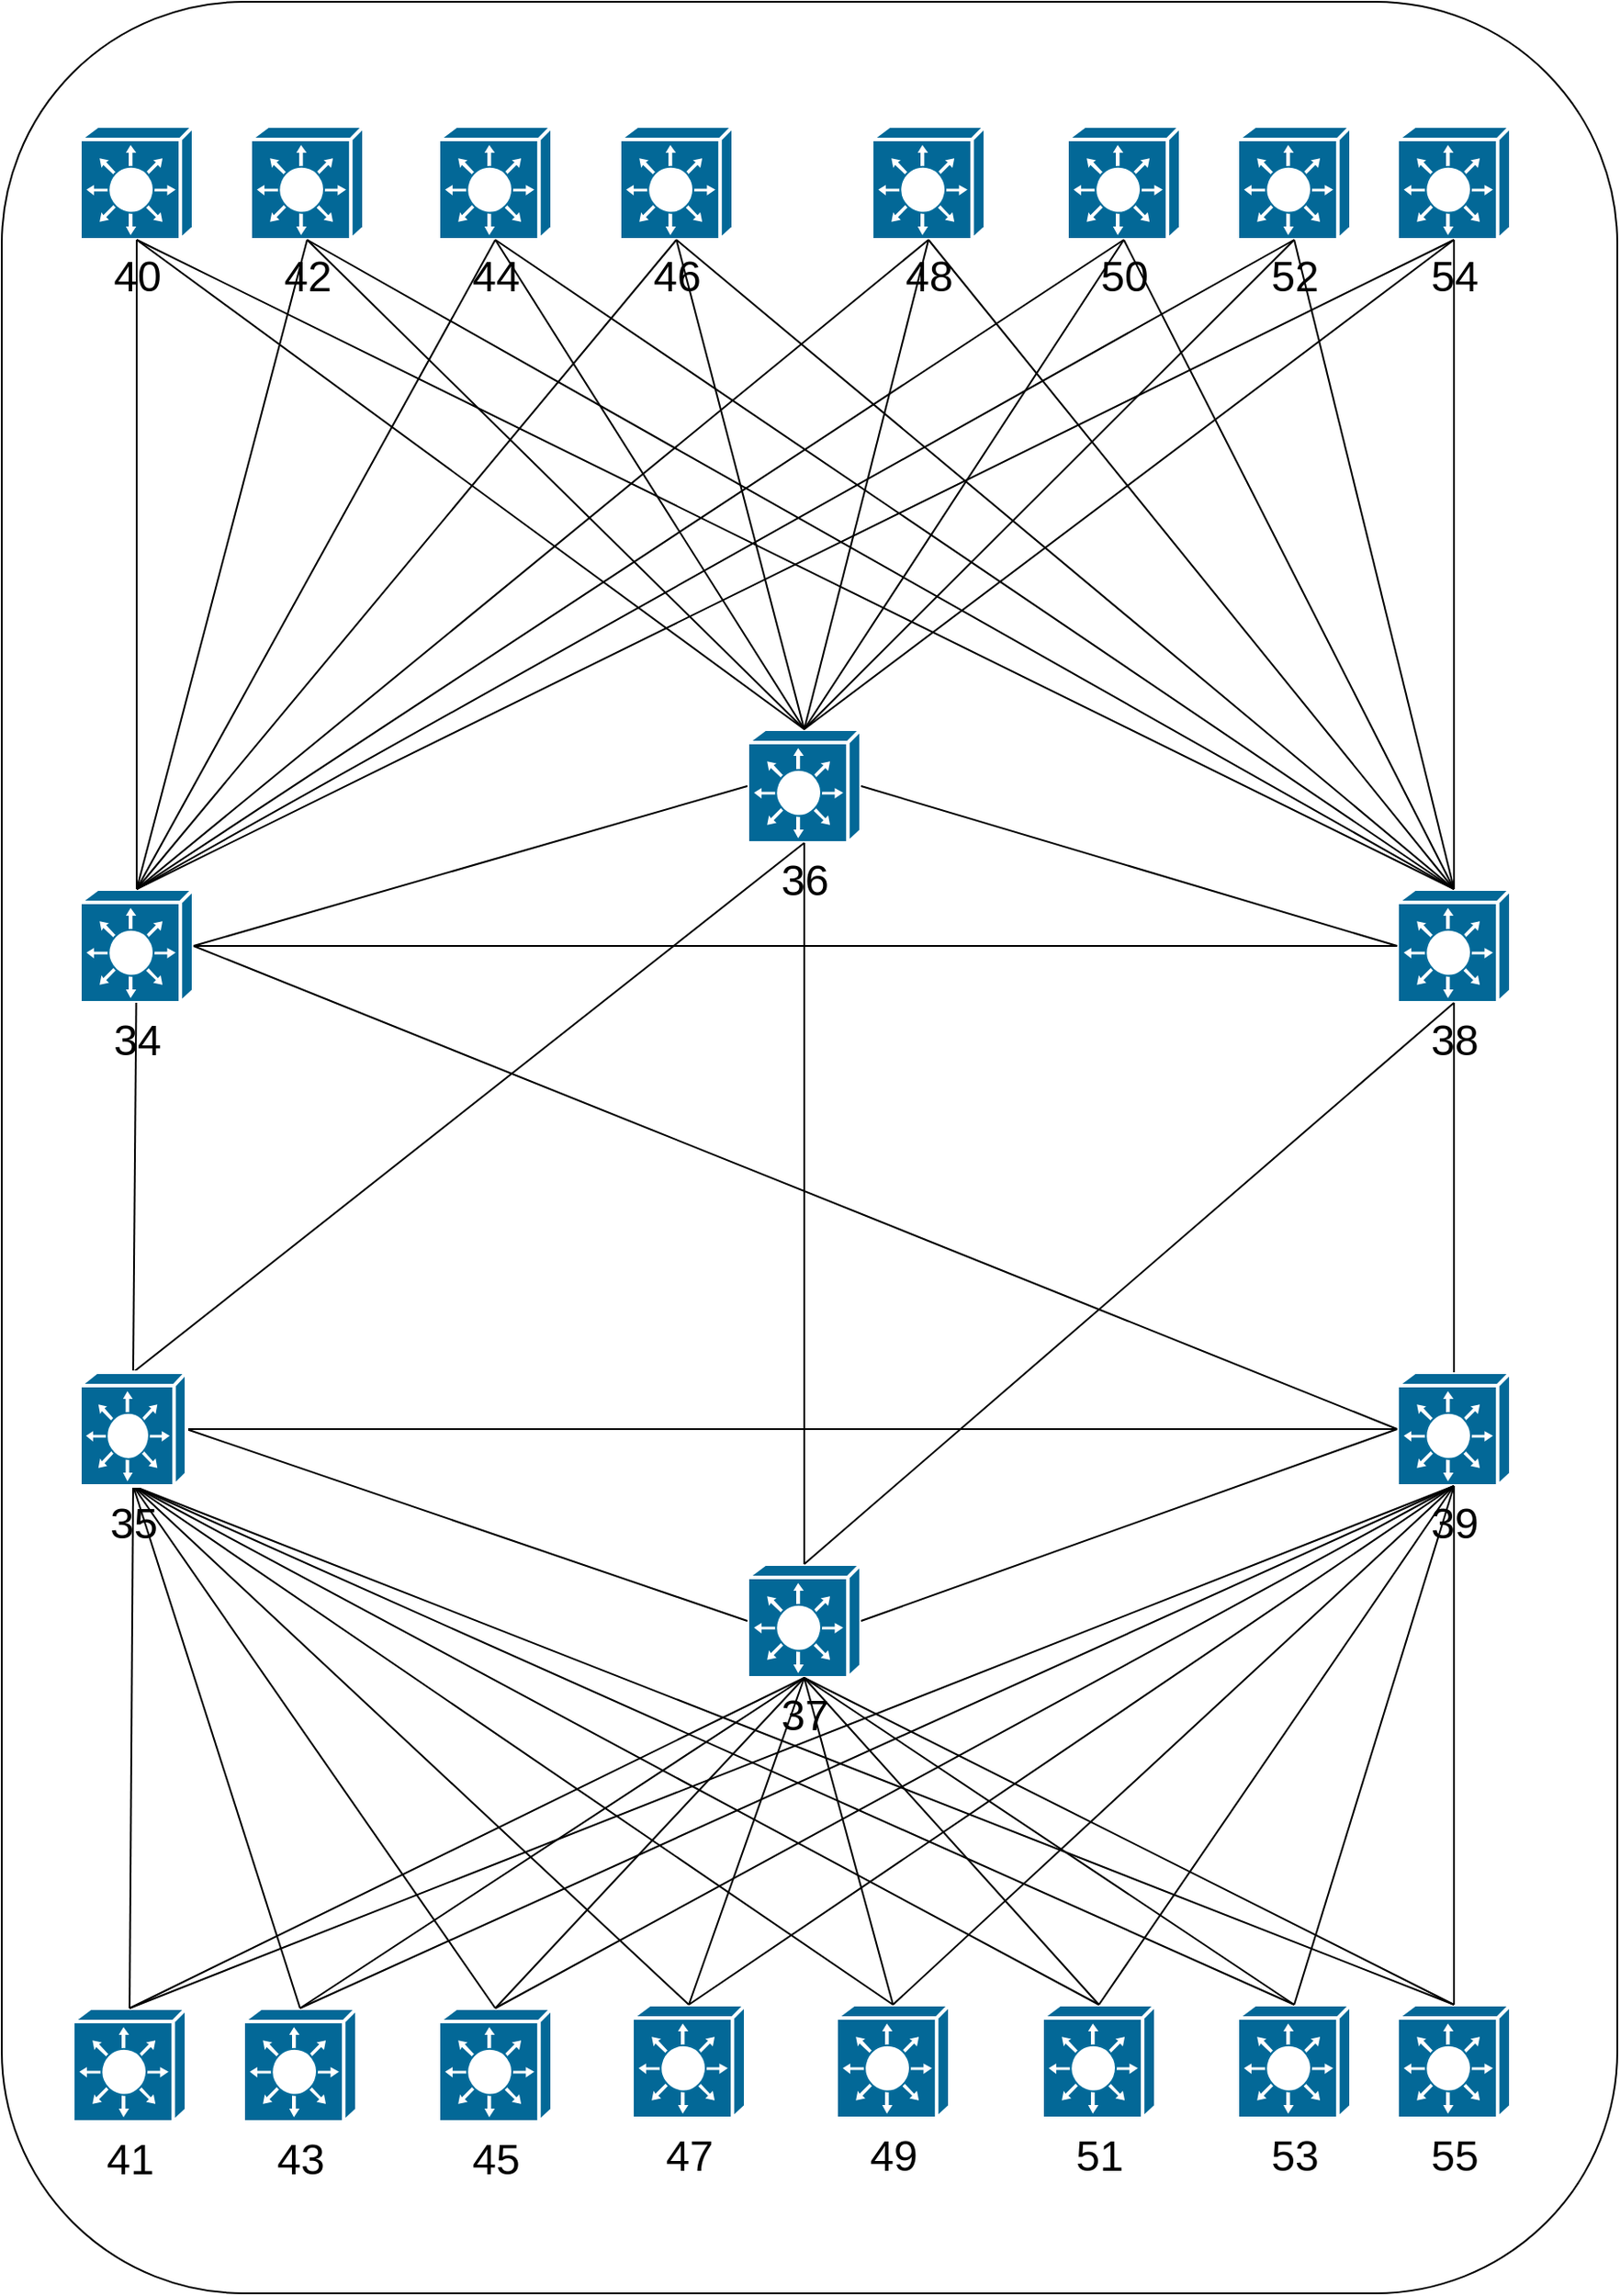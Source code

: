 <mxfile version="14.1.8" type="device"><diagram id="rjde7laMvs6sN96tIrLQ" name="第 1 页"><mxGraphModel dx="4208" dy="1291" grid="1" gridSize="10" guides="1" tooltips="1" connect="1" arrows="1" fold="1" page="1" pageScale="1" pageWidth="827" pageHeight="1169" math="0" shadow="0"><root><mxCell id="0"/><mxCell id="1" parent="0"/><mxCell id="txHcGj2JkJ-uysqqHwcR-1" value="" style="rounded=1;whiteSpace=wrap;html=1;" vertex="1" parent="1"><mxGeometry x="370" y="1720" width="910" height="1290" as="geometry"/></mxCell><mxCell id="k5Slgiz3u0Eqy7hsrKSK-38" value="&lt;font style=&quot;font-size: 24px&quot;&gt;34&lt;/font&gt;" style="shape=mxgraph.cisco.switches.layer_3_switch;html=1;pointerEvents=1;dashed=0;fillColor=#036897;strokeColor=#ffffff;strokeWidth=2;verticalLabelPosition=bottom;verticalAlign=top;align=center;outlineConnect=0;" parent="1" vertex="1"><mxGeometry x="414" y="2219.5" width="64" height="64" as="geometry"/></mxCell><mxCell id="k5Slgiz3u0Eqy7hsrKSK-40" value="&lt;font style=&quot;font-size: 24px&quot;&gt;36&lt;/font&gt;" style="shape=mxgraph.cisco.switches.layer_3_switch;html=1;pointerEvents=1;dashed=0;fillColor=#036897;strokeColor=#ffffff;strokeWidth=2;verticalLabelPosition=bottom;verticalAlign=top;align=center;outlineConnect=0;" parent="1" vertex="1"><mxGeometry x="790" y="2129.5" width="64" height="64" as="geometry"/></mxCell><mxCell id="k5Slgiz3u0Eqy7hsrKSK-41" value="&lt;font style=&quot;font-size: 24px&quot;&gt;37&lt;/font&gt;" style="shape=mxgraph.cisco.switches.layer_3_switch;html=1;pointerEvents=1;dashed=0;fillColor=#036897;strokeColor=#ffffff;strokeWidth=2;verticalLabelPosition=bottom;verticalAlign=top;align=center;outlineConnect=0;" parent="1" vertex="1"><mxGeometry x="790" y="2599.5" width="64" height="64" as="geometry"/></mxCell><mxCell id="k5Slgiz3u0Eqy7hsrKSK-42" value="&lt;font style=&quot;font-size: 24px&quot;&gt;38&lt;/font&gt;" style="shape=mxgraph.cisco.switches.layer_3_switch;html=1;pointerEvents=1;dashed=0;fillColor=#036897;strokeColor=#ffffff;strokeWidth=2;verticalLabelPosition=bottom;verticalAlign=top;align=center;outlineConnect=0;" parent="1" vertex="1"><mxGeometry x="1156" y="2219.5" width="64" height="64" as="geometry"/></mxCell><mxCell id="k5Slgiz3u0Eqy7hsrKSK-43" value="&lt;font style=&quot;font-size: 24px&quot;&gt;39&lt;/font&gt;" style="shape=mxgraph.cisco.switches.layer_3_switch;html=1;pointerEvents=1;dashed=0;fillColor=#036897;strokeColor=#ffffff;strokeWidth=2;verticalLabelPosition=bottom;verticalAlign=top;align=center;outlineConnect=0;" parent="1" vertex="1"><mxGeometry x="1156" y="2491.5" width="64" height="64" as="geometry"/></mxCell><mxCell id="k5Slgiz3u0Eqy7hsrKSK-44" value="&lt;font style=&quot;font-size: 24px&quot;&gt;40&lt;/font&gt;&lt;span style=&quot;color: rgba(0 , 0 , 0 , 0) ; font-family: monospace ; font-size: 0px&quot;&gt;%3CmxGraphModel%3E%3Croot%3E%3CmxCell%20id%3D%220%22%2F%3E%3CmxCell%20id%3D%221%22%20parent%3D%220%22%2F%3E%3CmxCell%20id%3D%222%22%20value%3D%22%26lt%3Bfont%20style%3D%26quot%3Bfont-size%3A%2024px%26quot%3B%26gt%3B0%26lt%3B%2Ffont%26gt%3B%22%20style%3D%22shape%3Dmxgraph.cisco.switches.layer_3_switch%3Bhtml%3D1%3BpointerEvents%3D1%3Bdashed%3D0%3BfillColor%3D%23036897%3BstrokeColor%3D%23ffffff%3BstrokeWidth%3D2%3BverticalLabelPosition%3Dbottom%3BverticalAlign%3Dtop%3Balign%3Dcenter%3BoutlineConnect%3D0%3B%22%20vertex%3D%221%22%20parent%3D%221%22%3E%3CmxGeometry%20x%3D%2290%22%20y%3D%2240%22%20width%3D%2264%22%20height%3D%2264%22%20as%3D%22geometry%22%2F%3E%3C%2FmxCell%3E%3C%2Froot%3E%3C%2FmxGraphModel%3E&lt;/span&gt;&lt;span style=&quot;color: rgba(0 , 0 , 0 , 0) ; font-family: monospace ; font-size: 0px&quot;&gt;%3CmxGraphModel%3E%3Croot%3E%3CmxCell%20id%3D%220%22%2F%3E%3CmxCell%20id%3D%221%22%20parent%3D%220%22%2F%3E%3CmxCell%20id%3D%222%22%20value%3D%22%26lt%3Bfont%20style%3D%26quot%3Bfont-size%3A%2024px%26quot%3B%26gt%3B0%26lt%3B%2Ffont%26gt%3B%22%20style%3D%22shape%3Dmxgraph.cisco.switches.layer_3_switch%3Bhtml%3D1%3BpointerEvents%3D1%3Bdashed%3D0%3BfillColor%3D%23036897%3BstrokeColor%3D%23ffffff%3BstrokeWidth%3D2%3BverticalLabelPosition%3Dbottom%3BverticalAlign%3Dtop%3Balign%3Dcenter%3BoutlineConnect%3D0%3B%22%20vertex%3D%221%22%20parent%3D%221%22%3E%3CmxGeometry%20x%3D%2290%22%20y%3D%2240%22%20width%3D%2264%22%20height%3D%2264%22%20as%3D%22geometry%22%2F%3E%3C%2FmxCell%3E%3C%2Froot%3E%3C%2FmxGraphModel%3E&lt;/span&gt;" style="shape=mxgraph.cisco.switches.layer_3_switch;html=1;pointerEvents=1;dashed=0;fillColor=#036897;strokeColor=#ffffff;strokeWidth=2;verticalLabelPosition=bottom;verticalAlign=top;align=center;outlineConnect=0;" parent="1" vertex="1"><mxGeometry x="414" y="1790" width="64" height="64" as="geometry"/></mxCell><mxCell id="k5Slgiz3u0Eqy7hsrKSK-45" value="&lt;font style=&quot;font-size: 24px&quot;&gt;41&lt;/font&gt;&lt;span style=&quot;color: rgba(0 , 0 , 0 , 0) ; font-family: monospace ; font-size: 0px&quot;&gt;%3CmxGraphModel%3E%3Croot%3E%3CmxCell%20id%3D%220%22%2F%3E%3CmxCell%20id%3D%221%22%20parent%3D%220%22%2F%3E%3CmxCell%20id%3D%222%22%20value%3D%22%26lt%3Bfont%20style%3D%26quot%3Bfont-size%3A%2024px%26quot%3B%26gt%3B0%26lt%3B%2Ffont%26gt%3B%22%20style%3D%22shape%3Dmxgraph.cisco.switches.layer_3_switch%3Bhtml%3D1%3BpointerEvents%3D1%3Bdashed%3D0%3BfillColor%3D%23036897%3BstrokeColor%3D%23ffffff%3BstrokeWidth%3D2%3BverticalLabelPosition%3Dbottom%3BverticalAlign%3Dtop%3Balign%3Dcenter%3BoutlineConnect%3D0%3B%22%20vertex%3D%221%22%20parent%3D%221%22%3E%3CmxGeometry%20x%3D%2290%22%20y%3D%2240%22%20width%3D%2264%22%20height%3D%2264%22%20as%3D%22geometry%22%2F%3E%3C%2FmxCell%3E%3C%2Froot%3E%3C%2FmxGraphModel%3E&lt;/span&gt;" style="shape=mxgraph.cisco.switches.layer_3_switch;html=1;pointerEvents=1;dashed=0;fillColor=#036897;strokeColor=#ffffff;strokeWidth=2;verticalLabelPosition=bottom;verticalAlign=top;align=center;outlineConnect=0;" parent="1" vertex="1"><mxGeometry x="410" y="2849.5" width="64" height="64" as="geometry"/></mxCell><mxCell id="k5Slgiz3u0Eqy7hsrKSK-46" value="&lt;font style=&quot;font-size: 24px&quot;&gt;42&lt;/font&gt;" style="shape=mxgraph.cisco.switches.layer_3_switch;html=1;pointerEvents=1;dashed=0;fillColor=#036897;strokeColor=#ffffff;strokeWidth=2;verticalLabelPosition=bottom;verticalAlign=top;align=center;outlineConnect=0;" parent="1" vertex="1"><mxGeometry x="510" y="1790" width="64" height="64" as="geometry"/></mxCell><mxCell id="k5Slgiz3u0Eqy7hsrKSK-47" value="&lt;font style=&quot;font-size: 24px&quot;&gt;43&lt;/font&gt;" style="shape=mxgraph.cisco.switches.layer_3_switch;html=1;pointerEvents=1;dashed=0;fillColor=#036897;strokeColor=#ffffff;strokeWidth=2;verticalLabelPosition=bottom;verticalAlign=top;align=center;outlineConnect=0;" parent="1" vertex="1"><mxGeometry x="506" y="2849.5" width="64" height="64" as="geometry"/></mxCell><mxCell id="k5Slgiz3u0Eqy7hsrKSK-48" value="&lt;font style=&quot;font-size: 24px&quot;&gt;44&lt;/font&gt;" style="shape=mxgraph.cisco.switches.layer_3_switch;html=1;pointerEvents=1;dashed=0;fillColor=#036897;strokeColor=#ffffff;strokeWidth=2;verticalLabelPosition=bottom;verticalAlign=top;align=center;outlineConnect=0;" parent="1" vertex="1"><mxGeometry x="616" y="1790" width="64" height="64" as="geometry"/></mxCell><mxCell id="k5Slgiz3u0Eqy7hsrKSK-49" value="&lt;font style=&quot;font-size: 24px&quot;&gt;45&lt;/font&gt;" style="shape=mxgraph.cisco.switches.layer_3_switch;html=1;pointerEvents=1;dashed=0;fillColor=#036897;strokeColor=#ffffff;strokeWidth=2;verticalLabelPosition=bottom;verticalAlign=top;align=center;outlineConnect=0;" parent="1" vertex="1"><mxGeometry x="616" y="2849.5" width="64" height="64" as="geometry"/></mxCell><mxCell id="k5Slgiz3u0Eqy7hsrKSK-50" value="&lt;font style=&quot;font-size: 24px&quot;&gt;46&lt;/font&gt;" style="shape=mxgraph.cisco.switches.layer_3_switch;html=1;pointerEvents=1;dashed=0;fillColor=#036897;strokeColor=#ffffff;strokeWidth=2;verticalLabelPosition=bottom;verticalAlign=top;align=center;outlineConnect=0;" parent="1" vertex="1"><mxGeometry x="718" y="1790" width="64" height="64" as="geometry"/></mxCell><mxCell id="k5Slgiz3u0Eqy7hsrKSK-51" value="&lt;font style=&quot;font-size: 24px&quot;&gt;47&lt;/font&gt;" style="shape=mxgraph.cisco.switches.layer_3_switch;html=1;pointerEvents=1;dashed=0;fillColor=#036897;strokeColor=#ffffff;strokeWidth=2;verticalLabelPosition=bottom;verticalAlign=top;align=center;outlineConnect=0;" parent="1" vertex="1"><mxGeometry x="725" y="2847.5" width="64" height="64" as="geometry"/></mxCell><mxCell id="k5Slgiz3u0Eqy7hsrKSK-52" value="&lt;font style=&quot;font-size: 24px&quot;&gt;48&lt;/font&gt;" style="shape=mxgraph.cisco.switches.layer_3_switch;html=1;pointerEvents=1;dashed=0;fillColor=#036897;strokeColor=#ffffff;strokeWidth=2;verticalLabelPosition=bottom;verticalAlign=top;align=center;outlineConnect=0;" parent="1" vertex="1"><mxGeometry x="860" y="1790" width="64" height="64" as="geometry"/></mxCell><mxCell id="k5Slgiz3u0Eqy7hsrKSK-53" value="&lt;font style=&quot;font-size: 24px&quot;&gt;49&lt;/font&gt;" style="shape=mxgraph.cisco.switches.layer_3_switch;html=1;pointerEvents=1;dashed=0;fillColor=#036897;strokeColor=#ffffff;strokeWidth=2;verticalLabelPosition=bottom;verticalAlign=top;align=center;outlineConnect=0;" parent="1" vertex="1"><mxGeometry x="840" y="2847.5" width="64" height="64" as="geometry"/></mxCell><mxCell id="k5Slgiz3u0Eqy7hsrKSK-54" value="&lt;font style=&quot;font-size: 24px&quot;&gt;50&lt;/font&gt;" style="shape=mxgraph.cisco.switches.layer_3_switch;html=1;pointerEvents=1;dashed=0;fillColor=#036897;strokeColor=#ffffff;strokeWidth=2;verticalLabelPosition=bottom;verticalAlign=top;align=center;outlineConnect=0;" parent="1" vertex="1"><mxGeometry x="970" y="1790" width="64" height="64" as="geometry"/></mxCell><mxCell id="k5Slgiz3u0Eqy7hsrKSK-55" value="&lt;font style=&quot;font-size: 24px&quot;&gt;51&lt;/font&gt;" style="shape=mxgraph.cisco.switches.layer_3_switch;html=1;pointerEvents=1;dashed=0;fillColor=#036897;strokeColor=#ffffff;strokeWidth=2;verticalLabelPosition=bottom;verticalAlign=top;align=center;outlineConnect=0;" parent="1" vertex="1"><mxGeometry x="956" y="2847.5" width="64" height="64" as="geometry"/></mxCell><mxCell id="k5Slgiz3u0Eqy7hsrKSK-56" value="&lt;font style=&quot;font-size: 24px&quot;&gt;52&lt;/font&gt;" style="shape=mxgraph.cisco.switches.layer_3_switch;html=1;pointerEvents=1;dashed=0;fillColor=#036897;strokeColor=#ffffff;strokeWidth=2;verticalLabelPosition=bottom;verticalAlign=top;align=center;outlineConnect=0;" parent="1" vertex="1"><mxGeometry x="1066" y="1790" width="64" height="64" as="geometry"/></mxCell><mxCell id="k5Slgiz3u0Eqy7hsrKSK-57" value="&lt;font style=&quot;font-size: 24px&quot;&gt;53&lt;/font&gt;" style="shape=mxgraph.cisco.switches.layer_3_switch;html=1;pointerEvents=1;dashed=0;fillColor=#036897;strokeColor=#ffffff;strokeWidth=2;verticalLabelPosition=bottom;verticalAlign=top;align=center;outlineConnect=0;" parent="1" vertex="1"><mxGeometry x="1066" y="2847.5" width="64" height="64" as="geometry"/></mxCell><mxCell id="k5Slgiz3u0Eqy7hsrKSK-58" value="&lt;font style=&quot;font-size: 24px&quot;&gt;54&lt;/font&gt;" style="shape=mxgraph.cisco.switches.layer_3_switch;html=1;pointerEvents=1;dashed=0;fillColor=#036897;strokeColor=#ffffff;strokeWidth=2;verticalLabelPosition=bottom;verticalAlign=top;align=center;outlineConnect=0;" parent="1" vertex="1"><mxGeometry x="1156" y="1790" width="64" height="64" as="geometry"/></mxCell><mxCell id="k5Slgiz3u0Eqy7hsrKSK-59" value="&lt;font style=&quot;font-size: 24px&quot;&gt;55&lt;/font&gt;" style="shape=mxgraph.cisco.switches.layer_3_switch;html=1;pointerEvents=1;dashed=0;fillColor=#036897;strokeColor=#ffffff;strokeWidth=2;verticalLabelPosition=bottom;verticalAlign=top;align=center;outlineConnect=0;" parent="1" vertex="1"><mxGeometry x="1156" y="2847.5" width="64" height="64" as="geometry"/></mxCell><mxCell id="k5Slgiz3u0Eqy7hsrKSK-377" value="" style="endArrow=none;html=1;exitX=1;exitY=0.5;exitDx=0;exitDy=0;exitPerimeter=0;entryX=0;entryY=0.5;entryDx=0;entryDy=0;entryPerimeter=0;" parent="1" source="k5Slgiz3u0Eqy7hsrKSK-38" target="k5Slgiz3u0Eqy7hsrKSK-40" edge="1"><mxGeometry width="50" height="50" relative="1" as="geometry"><mxPoint x="1019" y="2319.75" as="sourcePoint"/><mxPoint x="879" y="2139.75" as="targetPoint"/></mxGeometry></mxCell><mxCell id="k5Slgiz3u0Eqy7hsrKSK-378" value="" style="endArrow=none;html=1;entryX=1;entryY=0.5;entryDx=0;entryDy=0;entryPerimeter=0;exitX=0;exitY=0.5;exitDx=0;exitDy=0;exitPerimeter=0;" parent="1" source="k5Slgiz3u0Eqy7hsrKSK-42" target="k5Slgiz3u0Eqy7hsrKSK-38" edge="1"><mxGeometry width="50" height="50" relative="1" as="geometry"><mxPoint x="829" y="2389.75" as="sourcePoint"/><mxPoint x="879" y="2339.75" as="targetPoint"/></mxGeometry></mxCell><mxCell id="k5Slgiz3u0Eqy7hsrKSK-379" value="" style="endArrow=none;html=1;entryX=1;entryY=0.5;entryDx=0;entryDy=0;entryPerimeter=0;exitX=0;exitY=0.5;exitDx=0;exitDy=0;exitPerimeter=0;" parent="1" source="k5Slgiz3u0Eqy7hsrKSK-43" target="k5Slgiz3u0Eqy7hsrKSK-38" edge="1"><mxGeometry width="50" height="50" relative="1" as="geometry"><mxPoint x="829" y="2389.75" as="sourcePoint"/><mxPoint x="759" y="2369.75" as="targetPoint"/></mxGeometry></mxCell><mxCell id="k5Slgiz3u0Eqy7hsrKSK-380" value="" style="endArrow=none;html=1;exitX=0.5;exitY=0;exitDx=0;exitDy=0;exitPerimeter=0;" parent="1" source="k5Slgiz3u0Eqy7hsrKSK-39" target="k5Slgiz3u0Eqy7hsrKSK-38" edge="1"><mxGeometry width="50" height="50" relative="1" as="geometry"><mxPoint x="829" y="2389.75" as="sourcePoint"/><mxPoint x="879" y="2339.75" as="targetPoint"/></mxGeometry></mxCell><mxCell id="k5Slgiz3u0Eqy7hsrKSK-382" value="" style="endArrow=none;html=1;exitX=0.5;exitY=0;exitDx=0;exitDy=0;exitPerimeter=0;entryX=0.5;entryY=1;entryDx=0;entryDy=0;entryPerimeter=0;" parent="1" source="k5Slgiz3u0Eqy7hsrKSK-38" target="k5Slgiz3u0Eqy7hsrKSK-46" edge="1"><mxGeometry width="50" height="50" relative="1" as="geometry"><mxPoint x="829" y="2389.75" as="sourcePoint"/><mxPoint x="559" y="2429.75" as="targetPoint"/></mxGeometry></mxCell><mxCell id="k5Slgiz3u0Eqy7hsrKSK-383" value="" style="endArrow=none;html=1;entryX=0.5;entryY=0;entryDx=0;entryDy=0;entryPerimeter=0;exitX=0.5;exitY=1;exitDx=0;exitDy=0;exitPerimeter=0;" parent="1" source="k5Slgiz3u0Eqy7hsrKSK-48" target="k5Slgiz3u0Eqy7hsrKSK-38" edge="1"><mxGeometry width="50" height="50" relative="1" as="geometry"><mxPoint x="829" y="2389.75" as="sourcePoint"/><mxPoint x="879" y="2339.75" as="targetPoint"/></mxGeometry></mxCell><mxCell id="k5Slgiz3u0Eqy7hsrKSK-384" value="" style="endArrow=none;html=1;entryX=0.5;entryY=0;entryDx=0;entryDy=0;entryPerimeter=0;exitX=0.5;exitY=1;exitDx=0;exitDy=0;exitPerimeter=0;" parent="1" source="k5Slgiz3u0Eqy7hsrKSK-52" target="k5Slgiz3u0Eqy7hsrKSK-38" edge="1"><mxGeometry width="50" height="50" relative="1" as="geometry"><mxPoint x="829" y="2389.75" as="sourcePoint"/><mxPoint x="879" y="2339.75" as="targetPoint"/></mxGeometry></mxCell><mxCell id="k5Slgiz3u0Eqy7hsrKSK-385" value="" style="endArrow=none;html=1;exitX=0.5;exitY=0;exitDx=0;exitDy=0;exitPerimeter=0;entryX=0.5;entryY=1;entryDx=0;entryDy=0;entryPerimeter=0;" parent="1" source="k5Slgiz3u0Eqy7hsrKSK-38" target="k5Slgiz3u0Eqy7hsrKSK-50" edge="1"><mxGeometry width="50" height="50" relative="1" as="geometry"><mxPoint x="829" y="2389.75" as="sourcePoint"/><mxPoint x="1189" y="2419.75" as="targetPoint"/></mxGeometry></mxCell><mxCell id="k5Slgiz3u0Eqy7hsrKSK-386" value="" style="endArrow=none;html=1;entryX=0.5;entryY=0;entryDx=0;entryDy=0;entryPerimeter=0;exitX=0.5;exitY=1;exitDx=0;exitDy=0;exitPerimeter=0;" parent="1" source="k5Slgiz3u0Eqy7hsrKSK-54" target="k5Slgiz3u0Eqy7hsrKSK-38" edge="1"><mxGeometry width="50" height="50" relative="1" as="geometry"><mxPoint x="829" y="2389.75" as="sourcePoint"/><mxPoint x="879" y="2339.75" as="targetPoint"/></mxGeometry></mxCell><mxCell id="k5Slgiz3u0Eqy7hsrKSK-387" value="" style="endArrow=none;html=1;entryX=0.5;entryY=0;entryDx=0;entryDy=0;entryPerimeter=0;exitX=0.5;exitY=1;exitDx=0;exitDy=0;exitPerimeter=0;" parent="1" source="k5Slgiz3u0Eqy7hsrKSK-56" target="k5Slgiz3u0Eqy7hsrKSK-38" edge="1"><mxGeometry width="50" height="50" relative="1" as="geometry"><mxPoint x="829" y="2389.75" as="sourcePoint"/><mxPoint x="879" y="2339.75" as="targetPoint"/></mxGeometry></mxCell><mxCell id="k5Slgiz3u0Eqy7hsrKSK-389" value="" style="endArrow=none;html=1;exitX=0.5;exitY=0;exitDx=0;exitDy=0;exitPerimeter=0;entryX=0.5;entryY=1;entryDx=0;entryDy=0;entryPerimeter=0;" parent="1" source="k5Slgiz3u0Eqy7hsrKSK-38" target="k5Slgiz3u0Eqy7hsrKSK-58" edge="1"><mxGeometry width="50" height="50" relative="1" as="geometry"><mxPoint x="829" y="2189.75" as="sourcePoint"/><mxPoint x="879" y="2139.75" as="targetPoint"/></mxGeometry></mxCell><mxCell id="k5Slgiz3u0Eqy7hsrKSK-391" value="" style="endArrow=none;html=1;exitX=0;exitY=0.5;exitDx=0;exitDy=0;exitPerimeter=0;entryX=1;entryY=0.5;entryDx=0;entryDy=0;entryPerimeter=0;" parent="1" source="k5Slgiz3u0Eqy7hsrKSK-41" target="k5Slgiz3u0Eqy7hsrKSK-39" edge="1"><mxGeometry width="50" height="50" relative="1" as="geometry"><mxPoint x="829" y="2189.75" as="sourcePoint"/><mxPoint x="879" y="2139.75" as="targetPoint"/></mxGeometry></mxCell><mxCell id="k5Slgiz3u0Eqy7hsrKSK-392" value="" style="endArrow=none;html=1;entryX=0.5;entryY=0;entryDx=0;entryDy=0;entryPerimeter=0;exitX=0.5;exitY=1;exitDx=0;exitDy=0;exitPerimeter=0;" parent="1" source="k5Slgiz3u0Eqy7hsrKSK-40" target="k5Slgiz3u0Eqy7hsrKSK-39" edge="1"><mxGeometry width="50" height="50" relative="1" as="geometry"><mxPoint x="822" y="2193.5" as="sourcePoint"/><mxPoint x="879" y="2139.75" as="targetPoint"/></mxGeometry></mxCell><mxCell id="k5Slgiz3u0Eqy7hsrKSK-393" value="" style="endArrow=none;html=1;exitX=0;exitY=0.5;exitDx=0;exitDy=0;exitPerimeter=0;entryX=1;entryY=0.5;entryDx=0;entryDy=0;entryPerimeter=0;" parent="1" source="k5Slgiz3u0Eqy7hsrKSK-43" target="k5Slgiz3u0Eqy7hsrKSK-39" edge="1"><mxGeometry width="50" height="50" relative="1" as="geometry"><mxPoint x="829" y="2189.75" as="sourcePoint"/><mxPoint x="879" y="2139.75" as="targetPoint"/></mxGeometry></mxCell><mxCell id="k5Slgiz3u0Eqy7hsrKSK-394" value="" style="endArrow=none;html=1;exitX=0.5;exitY=1;exitDx=0;exitDy=0;exitPerimeter=0;entryX=0.5;entryY=0;entryDx=0;entryDy=0;entryPerimeter=0;" parent="1" source="k5Slgiz3u0Eqy7hsrKSK-39" target="k5Slgiz3u0Eqy7hsrKSK-45" edge="1"><mxGeometry width="50" height="50" relative="1" as="geometry"><mxPoint x="829" y="2189.75" as="sourcePoint"/><mxPoint x="879" y="2139.75" as="targetPoint"/></mxGeometry></mxCell><mxCell id="k5Slgiz3u0Eqy7hsrKSK-395" value="" style="endArrow=none;html=1;exitX=0.5;exitY=1;exitDx=0;exitDy=0;exitPerimeter=0;entryX=0.5;entryY=0;entryDx=0;entryDy=0;entryPerimeter=0;" parent="1" source="k5Slgiz3u0Eqy7hsrKSK-39" target="k5Slgiz3u0Eqy7hsrKSK-47" edge="1"><mxGeometry width="50" height="50" relative="1" as="geometry"><mxPoint x="829" y="2189.75" as="sourcePoint"/><mxPoint x="1359" y="2659.75" as="targetPoint"/></mxGeometry></mxCell><mxCell id="k5Slgiz3u0Eqy7hsrKSK-397" value="" style="endArrow=none;html=1;exitX=0.5;exitY=1;exitDx=0;exitDy=0;exitPerimeter=0;entryX=0.5;entryY=0;entryDx=0;entryDy=0;entryPerimeter=0;" parent="1" source="k5Slgiz3u0Eqy7hsrKSK-39" target="k5Slgiz3u0Eqy7hsrKSK-49" edge="1"><mxGeometry width="50" height="50" relative="1" as="geometry"><mxPoint x="829" y="2189.75" as="sourcePoint"/><mxPoint x="879" y="2139.75" as="targetPoint"/></mxGeometry></mxCell><mxCell id="k5Slgiz3u0Eqy7hsrKSK-399" value="" style="endArrow=none;html=1;entryX=0.5;entryY=0;entryDx=0;entryDy=0;entryPerimeter=0;exitX=0.5;exitY=1;exitDx=0;exitDy=0;exitPerimeter=0;" parent="1" source="k5Slgiz3u0Eqy7hsrKSK-39" target="k5Slgiz3u0Eqy7hsrKSK-51" edge="1"><mxGeometry width="50" height="50" relative="1" as="geometry"><mxPoint x="739" y="2119.75" as="sourcePoint"/><mxPoint x="879" y="2139.75" as="targetPoint"/></mxGeometry></mxCell><mxCell id="k5Slgiz3u0Eqy7hsrKSK-400" value="" style="endArrow=none;html=1;exitX=0.5;exitY=1;exitDx=0;exitDy=0;exitPerimeter=0;entryX=0.5;entryY=0;entryDx=0;entryDy=0;entryPerimeter=0;" parent="1" source="k5Slgiz3u0Eqy7hsrKSK-39" target="k5Slgiz3u0Eqy7hsrKSK-53" edge="1"><mxGeometry width="50" height="50" relative="1" as="geometry"><mxPoint x="829" y="2189.75" as="sourcePoint"/><mxPoint x="879" y="2139.75" as="targetPoint"/></mxGeometry></mxCell><mxCell id="k5Slgiz3u0Eqy7hsrKSK-401" value="" style="endArrow=none;html=1;exitX=0.5;exitY=0;exitDx=0;exitDy=0;exitPerimeter=0;entryX=0.5;entryY=1;entryDx=0;entryDy=0;entryPerimeter=0;" parent="1" source="k5Slgiz3u0Eqy7hsrKSK-55" target="k5Slgiz3u0Eqy7hsrKSK-39" edge="1"><mxGeometry width="50" height="50" relative="1" as="geometry"><mxPoint x="1049" y="2129.75" as="sourcePoint"/><mxPoint x="1099" y="2079.75" as="targetPoint"/></mxGeometry></mxCell><mxCell id="k5Slgiz3u0Eqy7hsrKSK-402" value="" style="endArrow=none;html=1;entryX=0.5;entryY=0;entryDx=0;entryDy=0;entryPerimeter=0;exitX=0.5;exitY=1;exitDx=0;exitDy=0;exitPerimeter=0;" parent="1" source="k5Slgiz3u0Eqy7hsrKSK-39" target="k5Slgiz3u0Eqy7hsrKSK-57" edge="1"><mxGeometry width="50" height="50" relative="1" as="geometry"><mxPoint x="1049" y="2129.75" as="sourcePoint"/><mxPoint x="1099" y="2079.75" as="targetPoint"/></mxGeometry></mxCell><mxCell id="k5Slgiz3u0Eqy7hsrKSK-403" value="" style="endArrow=none;html=1;exitX=0.5;exitY=0;exitDx=0;exitDy=0;exitPerimeter=0;entryX=0.5;entryY=1;entryDx=0;entryDy=0;entryPerimeter=0;" parent="1" source="k5Slgiz3u0Eqy7hsrKSK-59" target="k5Slgiz3u0Eqy7hsrKSK-39" edge="1"><mxGeometry width="50" height="50" relative="1" as="geometry"><mxPoint x="-301" y="1989.5" as="sourcePoint"/><mxPoint x="-251" y="1939.5" as="targetPoint"/></mxGeometry></mxCell><mxCell id="k5Slgiz3u0Eqy7hsrKSK-404" value="" style="endArrow=none;html=1;exitX=0.5;exitY=1;exitDx=0;exitDy=0;exitPerimeter=0;entryX=0.5;entryY=0;entryDx=0;entryDy=0;entryPerimeter=0;" parent="1" source="k5Slgiz3u0Eqy7hsrKSK-40" target="k5Slgiz3u0Eqy7hsrKSK-41" edge="1"><mxGeometry width="50" height="50" relative="1" as="geometry"><mxPoint x="1269" y="2139.75" as="sourcePoint"/><mxPoint x="1319" y="2089.75" as="targetPoint"/></mxGeometry></mxCell><mxCell id="k5Slgiz3u0Eqy7hsrKSK-405" value="" style="endArrow=none;html=1;exitX=1;exitY=0.5;exitDx=0;exitDy=0;exitPerimeter=0;entryX=0;entryY=0.5;entryDx=0;entryDy=0;entryPerimeter=0;" parent="1" source="k5Slgiz3u0Eqy7hsrKSK-40" target="k5Slgiz3u0Eqy7hsrKSK-42" edge="1"><mxGeometry width="50" height="50" relative="1" as="geometry"><mxPoint x="1269" y="2139.75" as="sourcePoint"/><mxPoint x="1229" y="2349.75" as="targetPoint"/></mxGeometry></mxCell><mxCell id="k5Slgiz3u0Eqy7hsrKSK-406" value="" style="endArrow=none;html=1;exitX=0.5;exitY=1;exitDx=0;exitDy=0;exitPerimeter=0;entryX=0.5;entryY=0;entryDx=0;entryDy=0;entryPerimeter=0;" parent="1" source="k5Slgiz3u0Eqy7hsrKSK-46" target="k5Slgiz3u0Eqy7hsrKSK-40" edge="1"><mxGeometry width="50" height="50" relative="1" as="geometry"><mxPoint x="799" y="2289.75" as="sourcePoint"/><mxPoint x="581" y="2449.75" as="targetPoint"/></mxGeometry></mxCell><mxCell id="k5Slgiz3u0Eqy7hsrKSK-407" value="" style="endArrow=none;html=1;entryX=0.5;entryY=0;entryDx=0;entryDy=0;entryPerimeter=0;exitX=0.5;exitY=1;exitDx=0;exitDy=0;exitPerimeter=0;" parent="1" source="k5Slgiz3u0Eqy7hsrKSK-44" target="k5Slgiz3u0Eqy7hsrKSK-40" edge="1"><mxGeometry width="50" height="50" relative="1" as="geometry"><mxPoint x="-208" y="2007.25" as="sourcePoint"/><mxPoint x="699" y="2139.75" as="targetPoint"/></mxGeometry></mxCell><mxCell id="k5Slgiz3u0Eqy7hsrKSK-408" value="" style="endArrow=none;html=1;entryX=0.5;entryY=0;entryDx=0;entryDy=0;entryPerimeter=0;exitX=0.5;exitY=1;exitDx=0;exitDy=0;exitPerimeter=0;" parent="1" source="k5Slgiz3u0Eqy7hsrKSK-48" target="k5Slgiz3u0Eqy7hsrKSK-40" edge="1"><mxGeometry width="50" height="50" relative="1" as="geometry"><mxPoint x="649" y="2369.75" as="sourcePoint"/><mxPoint x="699" y="2319.75" as="targetPoint"/></mxGeometry></mxCell><mxCell id="k5Slgiz3u0Eqy7hsrKSK-409" value="" style="endArrow=none;html=1;entryX=0.5;entryY=0;entryDx=0;entryDy=0;entryPerimeter=0;exitX=0.5;exitY=1;exitDx=0;exitDy=0;exitPerimeter=0;" parent="1" source="k5Slgiz3u0Eqy7hsrKSK-50" target="k5Slgiz3u0Eqy7hsrKSK-40" edge="1"><mxGeometry width="50" height="50" relative="1" as="geometry"><mxPoint x="649" y="2369.75" as="sourcePoint"/><mxPoint x="699" y="2319.75" as="targetPoint"/></mxGeometry></mxCell><mxCell id="k5Slgiz3u0Eqy7hsrKSK-410" value="" style="endArrow=none;html=1;entryX=0.5;entryY=0;entryDx=0;entryDy=0;entryPerimeter=0;exitX=0.5;exitY=1;exitDx=0;exitDy=0;exitPerimeter=0;" parent="1" source="k5Slgiz3u0Eqy7hsrKSK-52" target="k5Slgiz3u0Eqy7hsrKSK-40" edge="1"><mxGeometry width="50" height="50" relative="1" as="geometry"><mxPoint x="649" y="2369.75" as="sourcePoint"/><mxPoint x="699" y="2319.75" as="targetPoint"/></mxGeometry></mxCell><mxCell id="k5Slgiz3u0Eqy7hsrKSK-411" value="" style="endArrow=none;html=1;entryX=0.5;entryY=1;entryDx=0;entryDy=0;entryPerimeter=0;exitX=0.5;exitY=0;exitDx=0;exitDy=0;exitPerimeter=0;" parent="1" source="k5Slgiz3u0Eqy7hsrKSK-40" target="k5Slgiz3u0Eqy7hsrKSK-54" edge="1"><mxGeometry width="50" height="50" relative="1" as="geometry"><mxPoint x="1039" y="2359.75" as="sourcePoint"/><mxPoint x="699" y="2319.75" as="targetPoint"/></mxGeometry></mxCell><mxCell id="k5Slgiz3u0Eqy7hsrKSK-412" value="" style="endArrow=none;html=1;entryX=0.5;entryY=1;entryDx=0;entryDy=0;entryPerimeter=0;exitX=0.5;exitY=0;exitDx=0;exitDy=0;exitPerimeter=0;" parent="1" source="k5Slgiz3u0Eqy7hsrKSK-40" target="k5Slgiz3u0Eqy7hsrKSK-56" edge="1"><mxGeometry width="50" height="50" relative="1" as="geometry"><mxPoint x="779" y="2409.75" as="sourcePoint"/><mxPoint x="829" y="2359.75" as="targetPoint"/></mxGeometry></mxCell><mxCell id="k5Slgiz3u0Eqy7hsrKSK-413" value="" style="endArrow=none;html=1;entryX=0.5;entryY=1;entryDx=0;entryDy=0;entryPerimeter=0;exitX=0.5;exitY=0;exitDx=0;exitDy=0;exitPerimeter=0;" parent="1" source="k5Slgiz3u0Eqy7hsrKSK-40" target="k5Slgiz3u0Eqy7hsrKSK-58" edge="1"><mxGeometry width="50" height="50" relative="1" as="geometry"><mxPoint x="689" y="2329.75" as="sourcePoint"/><mxPoint x="829" y="2209.75" as="targetPoint"/></mxGeometry></mxCell><mxCell id="k5Slgiz3u0Eqy7hsrKSK-414" value="" style="endArrow=none;html=1;exitX=0.5;exitY=0;exitDx=0;exitDy=0;exitPerimeter=0;entryX=0.5;entryY=1;entryDx=0;entryDy=0;entryPerimeter=0;" parent="1" source="k5Slgiz3u0Eqy7hsrKSK-41" target="k5Slgiz3u0Eqy7hsrKSK-42" edge="1"><mxGeometry width="50" height="50" relative="1" as="geometry"><mxPoint x="1209" y="2419.75" as="sourcePoint"/><mxPoint x="1419" y="2399.75" as="targetPoint"/></mxGeometry></mxCell><mxCell id="k5Slgiz3u0Eqy7hsrKSK-415" value="" style="endArrow=none;html=1;entryX=1;entryY=0.5;entryDx=0;entryDy=0;entryPerimeter=0;exitX=0;exitY=0.5;exitDx=0;exitDy=0;exitPerimeter=0;" parent="1" source="k5Slgiz3u0Eqy7hsrKSK-43" target="k5Slgiz3u0Eqy7hsrKSK-41" edge="1"><mxGeometry width="50" height="50" relative="1" as="geometry"><mxPoint x="1109" y="2299.75" as="sourcePoint"/><mxPoint x="1159" y="2249.75" as="targetPoint"/></mxGeometry></mxCell><mxCell id="k5Slgiz3u0Eqy7hsrKSK-416" value="" style="endArrow=none;html=1;entryX=0.5;entryY=1;entryDx=0;entryDy=0;entryPerimeter=0;exitX=0.5;exitY=0;exitDx=0;exitDy=0;exitPerimeter=0;" parent="1" source="k5Slgiz3u0Eqy7hsrKSK-45" target="k5Slgiz3u0Eqy7hsrKSK-41" edge="1"><mxGeometry width="50" height="50" relative="1" as="geometry"><mxPoint x="879" y="2299.75" as="sourcePoint"/><mxPoint x="929" y="2249.75" as="targetPoint"/></mxGeometry></mxCell><mxCell id="k5Slgiz3u0Eqy7hsrKSK-417" value="" style="endArrow=none;html=1;entryX=0.5;entryY=1;entryDx=0;entryDy=0;entryPerimeter=0;exitX=0.5;exitY=0;exitDx=0;exitDy=0;exitPerimeter=0;" parent="1" source="k5Slgiz3u0Eqy7hsrKSK-47" target="k5Slgiz3u0Eqy7hsrKSK-41" edge="1"><mxGeometry width="50" height="50" relative="1" as="geometry"><mxPoint x="879" y="2299.75" as="sourcePoint"/><mxPoint x="929" y="2249.75" as="targetPoint"/></mxGeometry></mxCell><mxCell id="k5Slgiz3u0Eqy7hsrKSK-418" value="" style="endArrow=none;html=1;exitX=0.5;exitY=0;exitDx=0;exitDy=0;exitPerimeter=0;entryX=0.5;entryY=1;entryDx=0;entryDy=0;entryPerimeter=0;" parent="1" source="k5Slgiz3u0Eqy7hsrKSK-49" target="k5Slgiz3u0Eqy7hsrKSK-41" edge="1"><mxGeometry width="50" height="50" relative="1" as="geometry"><mxPoint x="1299" y="2369.75" as="sourcePoint"/><mxPoint x="1349" y="2319.75" as="targetPoint"/></mxGeometry></mxCell><mxCell id="k5Slgiz3u0Eqy7hsrKSK-419" value="" style="endArrow=none;html=1;entryX=0.5;entryY=0;entryDx=0;entryDy=0;entryPerimeter=0;exitX=0.5;exitY=1;exitDx=0;exitDy=0;exitPerimeter=0;" parent="1" source="k5Slgiz3u0Eqy7hsrKSK-41" target="k5Slgiz3u0Eqy7hsrKSK-53" edge="1"><mxGeometry width="50" height="50" relative="1" as="geometry"><mxPoint x="819" y="2119.75" as="sourcePoint"/><mxPoint x="869" y="2069.75" as="targetPoint"/></mxGeometry></mxCell><mxCell id="k5Slgiz3u0Eqy7hsrKSK-420" style="edgeStyle=none;rounded=0;orthogonalLoop=1;jettySize=auto;html=1;exitX=0.5;exitY=1;exitDx=0;exitDy=0;exitPerimeter=0;" parent="1" source="k5Slgiz3u0Eqy7hsrKSK-53" target="k5Slgiz3u0Eqy7hsrKSK-53" edge="1"><mxGeometry relative="1" as="geometry"/></mxCell><mxCell id="k5Slgiz3u0Eqy7hsrKSK-421" value="" style="endArrow=none;html=1;entryX=0.5;entryY=0;entryDx=0;entryDy=0;entryPerimeter=0;exitX=0.5;exitY=1;exitDx=0;exitDy=0;exitPerimeter=0;" parent="1" source="k5Slgiz3u0Eqy7hsrKSK-41" target="k5Slgiz3u0Eqy7hsrKSK-51" edge="1"><mxGeometry width="50" height="50" relative="1" as="geometry"><mxPoint x="819" y="1869.75" as="sourcePoint"/><mxPoint x="869" y="1819.75" as="targetPoint"/></mxGeometry></mxCell><mxCell id="k5Slgiz3u0Eqy7hsrKSK-422" value="" style="endArrow=none;html=1;entryX=0.5;entryY=0;entryDx=0;entryDy=0;entryPerimeter=0;exitX=0.5;exitY=1;exitDx=0;exitDy=0;exitPerimeter=0;" parent="1" source="k5Slgiz3u0Eqy7hsrKSK-41" target="k5Slgiz3u0Eqy7hsrKSK-55" edge="1"><mxGeometry width="50" height="50" relative="1" as="geometry"><mxPoint x="819" y="2119.75" as="sourcePoint"/><mxPoint x="363" y="1819.75" as="targetPoint"/></mxGeometry></mxCell><mxCell id="k5Slgiz3u0Eqy7hsrKSK-423" value="" style="endArrow=none;html=1;entryX=0.5;entryY=0;entryDx=0;entryDy=0;entryPerimeter=0;exitX=0.5;exitY=1;exitDx=0;exitDy=0;exitPerimeter=0;" parent="1" source="k5Slgiz3u0Eqy7hsrKSK-41" target="k5Slgiz3u0Eqy7hsrKSK-57" edge="1"><mxGeometry width="50" height="50" relative="1" as="geometry"><mxPoint x="629" y="2139.75" as="sourcePoint"/><mxPoint x="699" y="2019.75" as="targetPoint"/></mxGeometry></mxCell><mxCell id="k5Slgiz3u0Eqy7hsrKSK-424" value="" style="endArrow=none;html=1;entryX=0.5;entryY=1;entryDx=0;entryDy=0;entryPerimeter=0;exitX=0.5;exitY=0;exitDx=0;exitDy=0;exitPerimeter=0;" parent="1" source="k5Slgiz3u0Eqy7hsrKSK-59" target="k5Slgiz3u0Eqy7hsrKSK-41" edge="1"><mxGeometry width="50" height="50" relative="1" as="geometry"><mxPoint x="-281" y="2219.5" as="sourcePoint"/><mxPoint x="-231" y="2169.5" as="targetPoint"/></mxGeometry></mxCell><mxCell id="k5Slgiz3u0Eqy7hsrKSK-425" value="" style="endArrow=none;html=1;entryX=0.5;entryY=1;entryDx=0;entryDy=0;entryPerimeter=0;" parent="1" source="k5Slgiz3u0Eqy7hsrKSK-43" target="k5Slgiz3u0Eqy7hsrKSK-42" edge="1"><mxGeometry width="50" height="50" relative="1" as="geometry"><mxPoint x="589" y="2389.75" as="sourcePoint"/><mxPoint x="639" y="2339.75" as="targetPoint"/></mxGeometry></mxCell><mxCell id="k5Slgiz3u0Eqy7hsrKSK-426" value="" style="endArrow=none;html=1;entryX=0.5;entryY=1;entryDx=0;entryDy=0;entryPerimeter=0;exitX=0.5;exitY=0;exitDx=0;exitDy=0;exitPerimeter=0;" parent="1" source="k5Slgiz3u0Eqy7hsrKSK-42" target="k5Slgiz3u0Eqy7hsrKSK-44" edge="1"><mxGeometry width="50" height="50" relative="1" as="geometry"><mxPoint x="589" y="2389.75" as="sourcePoint"/><mxPoint x="-208" y="2007.25" as="targetPoint"/></mxGeometry></mxCell><mxCell id="k5Slgiz3u0Eqy7hsrKSK-427" value="" style="endArrow=none;html=1;entryX=0.5;entryY=1;entryDx=0;entryDy=0;entryPerimeter=0;exitX=0.5;exitY=0;exitDx=0;exitDy=0;exitPerimeter=0;" parent="1" source="k5Slgiz3u0Eqy7hsrKSK-42" target="k5Slgiz3u0Eqy7hsrKSK-48" edge="1"><mxGeometry width="50" height="50" relative="1" as="geometry"><mxPoint x="659" y="2409.75" as="sourcePoint"/><mxPoint x="709" y="2359.75" as="targetPoint"/></mxGeometry></mxCell><mxCell id="k5Slgiz3u0Eqy7hsrKSK-428" value="" style="endArrow=none;html=1;exitX=0.5;exitY=1;exitDx=0;exitDy=0;exitPerimeter=0;entryX=0.5;entryY=0;entryDx=0;entryDy=0;entryPerimeter=0;" parent="1" source="k5Slgiz3u0Eqy7hsrKSK-46" target="k5Slgiz3u0Eqy7hsrKSK-42" edge="1"><mxGeometry width="50" height="50" relative="1" as="geometry"><mxPoint x="659" y="2359.75" as="sourcePoint"/><mxPoint x="709" y="2259.75" as="targetPoint"/></mxGeometry></mxCell><mxCell id="k5Slgiz3u0Eqy7hsrKSK-429" value="" style="endArrow=none;html=1;exitX=0.5;exitY=1;exitDx=0;exitDy=0;exitPerimeter=0;entryX=0.5;entryY=0;entryDx=0;entryDy=0;entryPerimeter=0;" parent="1" source="k5Slgiz3u0Eqy7hsrKSK-50" target="k5Slgiz3u0Eqy7hsrKSK-42" edge="1"><mxGeometry width="50" height="50" relative="1" as="geometry"><mxPoint x="609" y="2389.75" as="sourcePoint"/><mxPoint x="659" y="2339.75" as="targetPoint"/></mxGeometry></mxCell><mxCell id="k5Slgiz3u0Eqy7hsrKSK-431" value="" style="endArrow=none;html=1;entryX=0.5;entryY=1;entryDx=0;entryDy=0;entryPerimeter=0;exitX=0.5;exitY=0;exitDx=0;exitDy=0;exitPerimeter=0;" parent="1" source="k5Slgiz3u0Eqy7hsrKSK-42" target="k5Slgiz3u0Eqy7hsrKSK-54" edge="1"><mxGeometry width="50" height="50" relative="1" as="geometry"><mxPoint x="1019" y="2369.75" as="sourcePoint"/><mxPoint x="1069" y="2319.75" as="targetPoint"/></mxGeometry></mxCell><mxCell id="k5Slgiz3u0Eqy7hsrKSK-432" value="" style="endArrow=none;html=1;exitX=0.5;exitY=1;exitDx=0;exitDy=0;exitPerimeter=0;entryX=0.5;entryY=0;entryDx=0;entryDy=0;entryPerimeter=0;" parent="1" source="k5Slgiz3u0Eqy7hsrKSK-56" target="k5Slgiz3u0Eqy7hsrKSK-42" edge="1"><mxGeometry width="50" height="50" relative="1" as="geometry"><mxPoint x="889" y="2379.75" as="sourcePoint"/><mxPoint x="939" y="2329.75" as="targetPoint"/></mxGeometry></mxCell><mxCell id="k5Slgiz3u0Eqy7hsrKSK-433" value="" style="endArrow=none;html=1;entryX=0.5;entryY=0;entryDx=0;entryDy=0;entryPerimeter=0;exitX=0.5;exitY=1;exitDx=0;exitDy=0;exitPerimeter=0;" parent="1" source="k5Slgiz3u0Eqy7hsrKSK-58" target="k5Slgiz3u0Eqy7hsrKSK-42" edge="1"><mxGeometry width="50" height="50" relative="1" as="geometry"><mxPoint x="369" y="2822.103" as="sourcePoint"/><mxPoint x="899" y="2289.75" as="targetPoint"/></mxGeometry></mxCell><mxCell id="k5Slgiz3u0Eqy7hsrKSK-434" value="" style="endArrow=none;html=1;entryX=0.5;entryY=1;entryDx=0;entryDy=0;entryPerimeter=0;exitX=0.5;exitY=0;exitDx=0;exitDy=0;exitPerimeter=0;" parent="1" source="k5Slgiz3u0Eqy7hsrKSK-45" target="k5Slgiz3u0Eqy7hsrKSK-43" edge="1"><mxGeometry width="50" height="50" relative="1" as="geometry"><mxPoint x="879" y="2139.75" as="sourcePoint"/><mxPoint x="929" y="2089.75" as="targetPoint"/></mxGeometry></mxCell><mxCell id="k5Slgiz3u0Eqy7hsrKSK-435" value="" style="endArrow=none;html=1;entryX=0.5;entryY=1;entryDx=0;entryDy=0;entryPerimeter=0;exitX=0.5;exitY=0;exitDx=0;exitDy=0;exitPerimeter=0;" parent="1" source="k5Slgiz3u0Eqy7hsrKSK-47" target="k5Slgiz3u0Eqy7hsrKSK-43" edge="1"><mxGeometry width="50" height="50" relative="1" as="geometry"><mxPoint x="959" y="2389.75" as="sourcePoint"/><mxPoint x="1009" y="2339.75" as="targetPoint"/></mxGeometry></mxCell><mxCell id="k5Slgiz3u0Eqy7hsrKSK-436" value="" style="endArrow=none;html=1;entryX=0.5;entryY=0;entryDx=0;entryDy=0;entryPerimeter=0;exitX=0.5;exitY=1;exitDx=0;exitDy=0;exitPerimeter=0;" parent="1" source="k5Slgiz3u0Eqy7hsrKSK-43" target="k5Slgiz3u0Eqy7hsrKSK-49" edge="1"><mxGeometry width="50" height="50" relative="1" as="geometry"><mxPoint x="819" y="2239.75" as="sourcePoint"/><mxPoint x="869" y="2189.75" as="targetPoint"/></mxGeometry></mxCell><mxCell id="k5Slgiz3u0Eqy7hsrKSK-437" value="" style="endArrow=none;html=1;exitX=0.5;exitY=1;exitDx=0;exitDy=0;exitPerimeter=0;entryX=0.5;entryY=0;entryDx=0;entryDy=0;entryPerimeter=0;" parent="1" source="k5Slgiz3u0Eqy7hsrKSK-43" target="k5Slgiz3u0Eqy7hsrKSK-51" edge="1"><mxGeometry width="50" height="50" relative="1" as="geometry"><mxPoint x="819" y="2099.75" as="sourcePoint"/><mxPoint x="869" y="2049.75" as="targetPoint"/></mxGeometry></mxCell><mxCell id="k5Slgiz3u0Eqy7hsrKSK-438" value="" style="endArrow=none;html=1;exitX=0.5;exitY=1;exitDx=0;exitDy=0;exitPerimeter=0;entryX=0.5;entryY=0;entryDx=0;entryDy=0;entryPerimeter=0;" parent="1" source="k5Slgiz3u0Eqy7hsrKSK-43" target="k5Slgiz3u0Eqy7hsrKSK-53" edge="1"><mxGeometry width="50" height="50" relative="1" as="geometry"><mxPoint x="819" y="2239.75" as="sourcePoint"/><mxPoint x="869" y="2189.75" as="targetPoint"/></mxGeometry></mxCell><mxCell id="k5Slgiz3u0Eqy7hsrKSK-439" value="" style="endArrow=none;html=1;entryX=0.5;entryY=0;entryDx=0;entryDy=0;entryPerimeter=0;exitX=0.5;exitY=1;exitDx=0;exitDy=0;exitPerimeter=0;" parent="1" source="k5Slgiz3u0Eqy7hsrKSK-43" target="k5Slgiz3u0Eqy7hsrKSK-55" edge="1"><mxGeometry width="50" height="50" relative="1" as="geometry"><mxPoint x="819" y="2099.75" as="sourcePoint"/><mxPoint x="869" y="2049.75" as="targetPoint"/></mxGeometry></mxCell><mxCell id="k5Slgiz3u0Eqy7hsrKSK-440" value="" style="endArrow=none;html=1;entryX=0.5;entryY=0;entryDx=0;entryDy=0;entryPerimeter=0;exitX=0.5;exitY=1;exitDx=0;exitDy=0;exitPerimeter=0;" parent="1" source="k5Slgiz3u0Eqy7hsrKSK-43" target="k5Slgiz3u0Eqy7hsrKSK-57" edge="1"><mxGeometry width="50" height="50" relative="1" as="geometry"><mxPoint x="819" y="2099.75" as="sourcePoint"/><mxPoint x="869" y="2049.75" as="targetPoint"/></mxGeometry></mxCell><mxCell id="k5Slgiz3u0Eqy7hsrKSK-441" value="" style="endArrow=none;html=1;entryX=0.5;entryY=1;entryDx=0;entryDy=0;entryPerimeter=0;exitX=0.5;exitY=0;exitDx=0;exitDy=0;exitPerimeter=0;" parent="1" source="k5Slgiz3u0Eqy7hsrKSK-59" target="k5Slgiz3u0Eqy7hsrKSK-43" edge="1"><mxGeometry width="50" height="50" relative="1" as="geometry"><mxPoint x="-1031" y="2099.5" as="sourcePoint"/><mxPoint x="-911" y="2129.5" as="targetPoint"/></mxGeometry></mxCell><mxCell id="k5Slgiz3u0Eqy7hsrKSK-39" value="&lt;font style=&quot;font-size: 24px&quot;&gt;35&lt;/font&gt;" style="shape=mxgraph.cisco.switches.layer_3_switch;html=1;pointerEvents=1;dashed=0;fillColor=#036897;strokeColor=#ffffff;strokeWidth=2;verticalLabelPosition=bottom;verticalAlign=top;align=center;outlineConnect=0;" parent="1" vertex="1"><mxGeometry x="414" y="2491.5" width="60" height="64" as="geometry"/></mxCell><mxCell id="YN8-gcyeqtHvd-XNplSX-32" value="" style="endArrow=none;html=1;exitX=0.5;exitY=1;exitDx=0;exitDy=0;exitPerimeter=0;entryX=0.5;entryY=0;entryDx=0;entryDy=0;entryPerimeter=0;" parent="1" source="k5Slgiz3u0Eqy7hsrKSK-44" target="k5Slgiz3u0Eqy7hsrKSK-38" edge="1"><mxGeometry width="50" height="50" relative="1" as="geometry"><mxPoint x="-208" y="2007.25" as="sourcePoint"/><mxPoint x="89" y="2309.75" as="targetPoint"/></mxGeometry></mxCell><mxCell id="pfS7fn9F0lSGGQISetAy-6" value="" style="endArrow=none;html=1;exitX=0.5;exitY=1;exitDx=0;exitDy=0;exitPerimeter=0;entryX=0.5;entryY=0;entryDx=0;entryDy=0;entryPerimeter=0;" parent="1" source="k5Slgiz3u0Eqy7hsrKSK-52" target="k5Slgiz3u0Eqy7hsrKSK-42" edge="1"><mxGeometry width="50" height="50" relative="1" as="geometry"><mxPoint x="760" y="1864" as="sourcePoint"/><mxPoint x="1198" y="2229.5" as="targetPoint"/></mxGeometry></mxCell></root></mxGraphModel></diagram></mxfile>